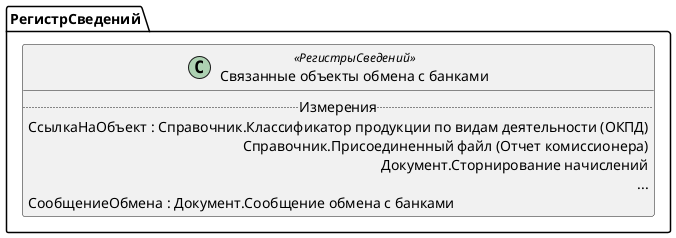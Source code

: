 ﻿@startuml СвязанныеОбъектыОбменСБанками
'!include templates.wsd
'..\include templates.wsd
class РегистрСведений.СвязанныеОбъектыОбменСБанками as "Связанные объекты обмена с банками" <<РегистрыСведений>>
{
..Измерения..
СсылкаНаОбъект : Справочник.Классификатор продукции по видам деятельности (ОКПД)\rСправочник.Присоединенный файл (Отчет комиссионера)\rДокумент.Сторнирование начислений\r...
СообщениеОбмена : Документ.Сообщение обмена с банками
}
@enduml
